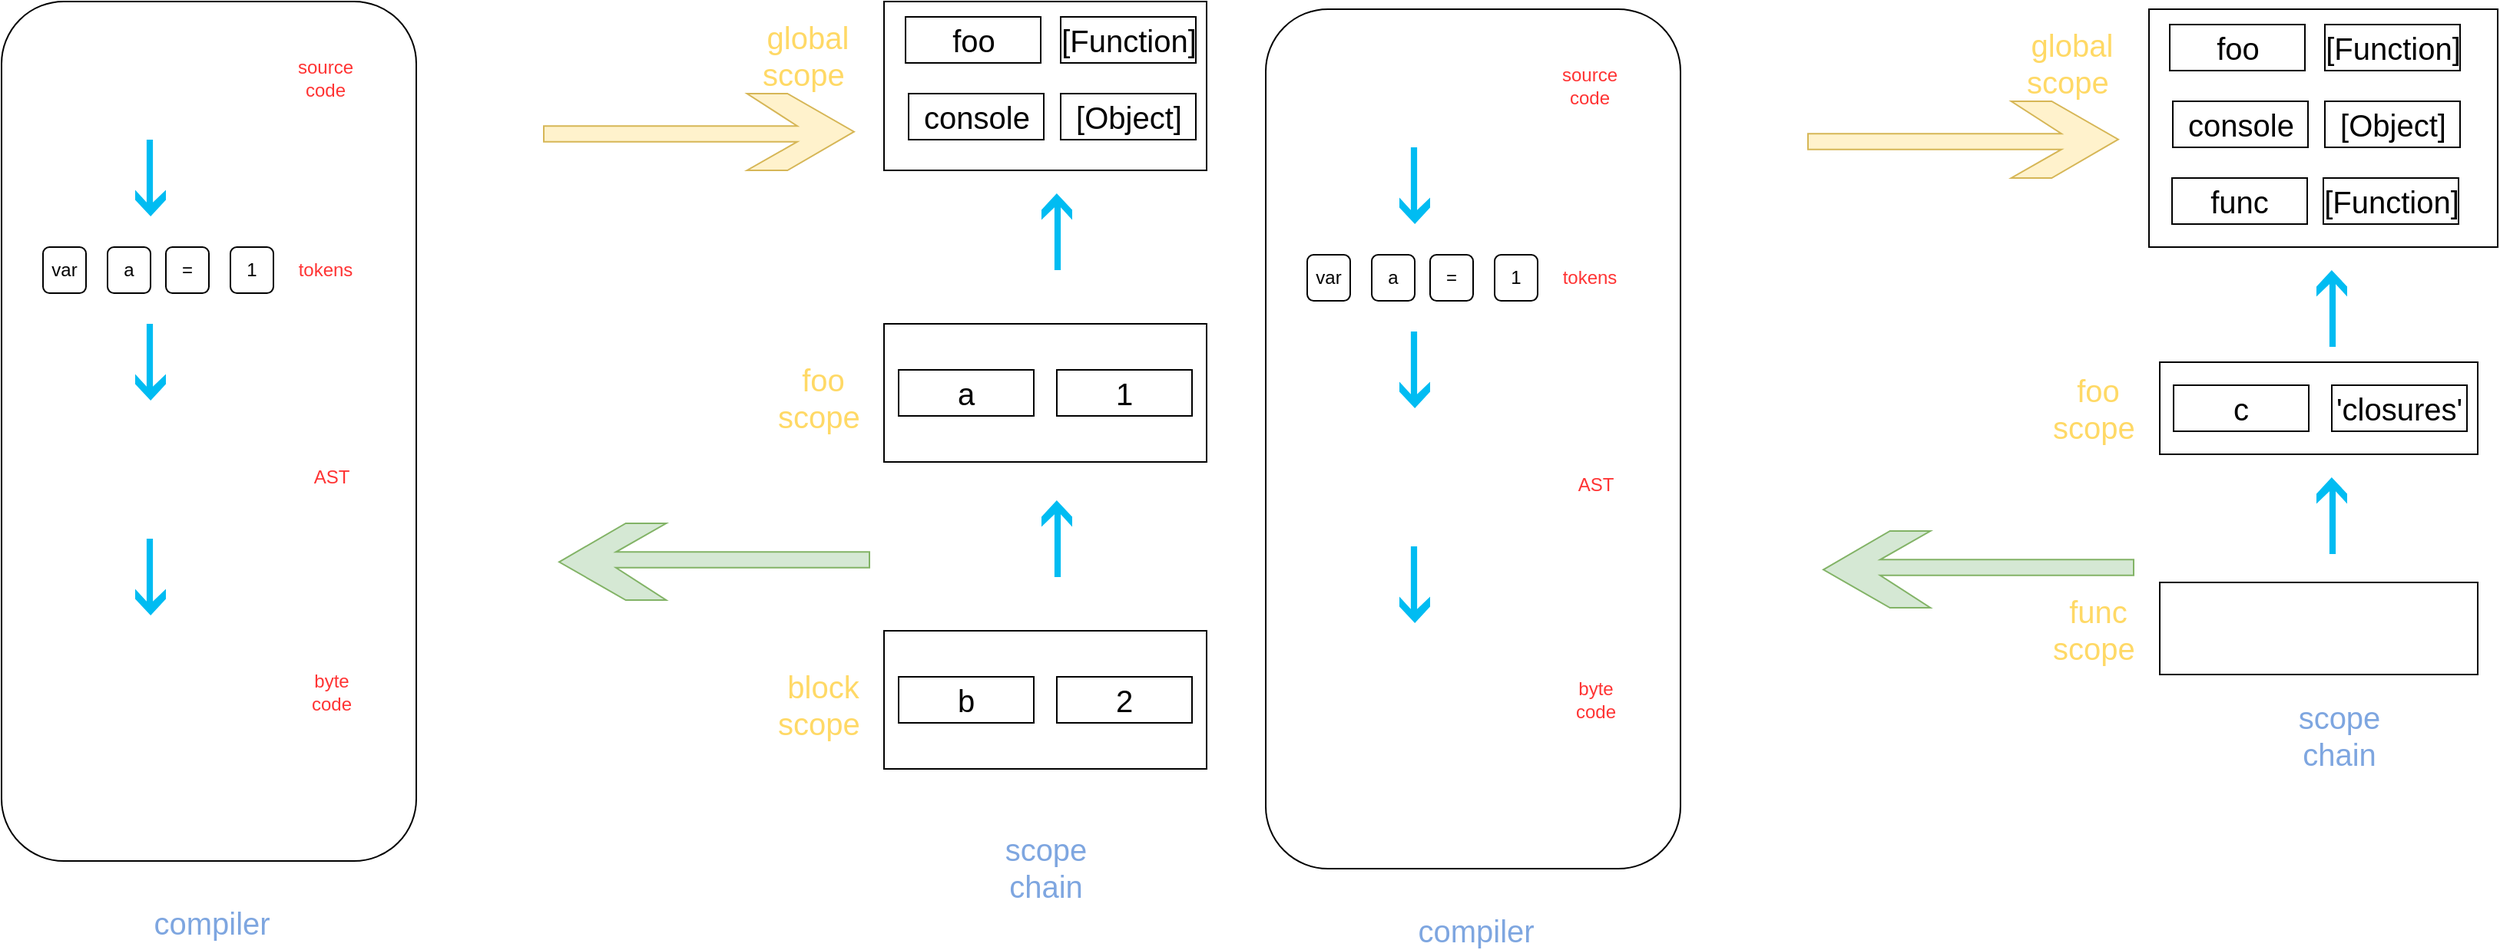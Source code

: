 <mxfile version="10.8.9" type="device"><diagram id="C4P_OgPYsMO-teW257Mh" name="第 1 页"><mxGraphModel dx="1398" dy="893" grid="1" gridSize="10" guides="1" tooltips="1" connect="1" arrows="1" fold="1" page="1" pageScale="1" pageWidth="827" pageHeight="1169" math="0" shadow="0"><root><mxCell id="0"/><mxCell id="1" parent="0"/><mxCell id="xo6XA0ALO9QjMahcRGi7-37" value="" style="rounded=0;whiteSpace=wrap;html=1;labelBackgroundColor=none;fontSize=20;fontColor=#000000;" vertex="1" parent="1"><mxGeometry x="599.5" y="240" width="210" height="90" as="geometry"/></mxCell><mxCell id="xo6XA0ALO9QjMahcRGi7-19" value="" style="rounded=1;whiteSpace=wrap;html=1;labelBackgroundColor=none;fontColor=#7EA6E0;" vertex="1" parent="1"><mxGeometry x="25" y="30" width="270" height="560" as="geometry"/></mxCell><mxCell id="xo6XA0ALO9QjMahcRGi7-4" value="" style="shape=image;html=1;verticalAlign=top;verticalLabelPosition=bottom;labelBackgroundColor=#FFD966;imageAspect=0;aspect=fixed;image=https://cdn1.iconfinder.com/data/icons/logos-and-brands-3/512/187_Js_logo_logos-128.png;fontColor=#FFD966;" vertex="1" parent="1"><mxGeometry x="82" y="40" width="80" height="80" as="geometry"/></mxCell><mxCell id="xo6XA0ALO9QjMahcRGi7-5" value="" style="pointerEvents=1;shadow=0;dashed=0;html=1;strokeColor=none;labelPosition=center;verticalLabelPosition=bottom;verticalAlign=top;align=center;shape=mxgraph.mscae.deprecated.poster_arrow;fillColor=#00BCF2;labelBackgroundColor=#FFD966;fontColor=#FFD966;" vertex="1" parent="1"><mxGeometry x="112" y="120" width="20" height="50" as="geometry"/></mxCell><mxCell id="xo6XA0ALO9QjMahcRGi7-6" value="" style="pointerEvents=1;shadow=0;dashed=0;html=1;strokeColor=none;labelPosition=center;verticalLabelPosition=bottom;verticalAlign=top;align=center;shape=mxgraph.mscae.deprecated.poster_arrow;fillColor=#00BCF2;labelBackgroundColor=#FFD966;fontColor=#FFD966;" vertex="1" parent="1"><mxGeometry x="112" y="240" width="20" height="50" as="geometry"/></mxCell><mxCell id="xo6XA0ALO9QjMahcRGi7-7" value="" style="shape=image;html=1;verticalAlign=top;verticalLabelPosition=bottom;labelBackgroundColor=#ffffff;imageAspect=0;aspect=fixed;image=https://cdn0.iconfinder.com/data/icons/typicons-2/24/tree-128.png;fontColor=#FFD966;" vertex="1" parent="1"><mxGeometry x="82" y="300" width="80" height="80" as="geometry"/></mxCell><mxCell id="xo6XA0ALO9QjMahcRGi7-9" value="" style="shape=image;html=1;verticalAlign=top;verticalLabelPosition=bottom;labelBackgroundColor=#ffffff;imageAspect=0;aspect=fixed;image=https://cdn1.iconfinder.com/data/icons/nuvola2/128x128/mimetypes/binary.png;fontColor=#FFD966;" vertex="1" parent="1"><mxGeometry x="72" y="430" width="100" height="100" as="geometry"/></mxCell><mxCell id="xo6XA0ALO9QjMahcRGi7-10" value="source code" style="text;html=1;strokeColor=none;fillColor=none;align=center;verticalAlign=middle;whiteSpace=wrap;rounded=0;labelBackgroundColor=none;fontColor=#FF3333;" vertex="1" parent="1"><mxGeometry x="216" y="70" width="40" height="20" as="geometry"/></mxCell><mxCell id="xo6XA0ALO9QjMahcRGi7-11" value="AST" style="text;html=1;strokeColor=none;fillColor=none;align=center;verticalAlign=middle;whiteSpace=wrap;rounded=0;labelBackgroundColor=none;fontColor=#FF3333;" vertex="1" parent="1"><mxGeometry x="220" y="330" width="40" height="20" as="geometry"/></mxCell><mxCell id="xo6XA0ALO9QjMahcRGi7-12" value="byte code" style="text;html=1;strokeColor=none;fillColor=none;align=center;verticalAlign=middle;whiteSpace=wrap;rounded=0;labelBackgroundColor=none;fontColor=#FF3333;" vertex="1" parent="1"><mxGeometry x="220" y="470" width="40" height="20" as="geometry"/></mxCell><mxCell id="xo6XA0ALO9QjMahcRGi7-13" value="var" style="rounded=1;whiteSpace=wrap;html=1;labelBackgroundColor=none;fontColor=#000000;" vertex="1" parent="1"><mxGeometry x="52" y="190" width="28" height="30" as="geometry"/></mxCell><mxCell id="xo6XA0ALO9QjMahcRGi7-15" value="a" style="rounded=1;whiteSpace=wrap;html=1;labelBackgroundColor=none;fontColor=#000000;" vertex="1" parent="1"><mxGeometry x="94" y="190" width="28" height="30" as="geometry"/></mxCell><mxCell id="xo6XA0ALO9QjMahcRGi7-16" value="=" style="rounded=1;whiteSpace=wrap;html=1;labelBackgroundColor=none;fontColor=#000000;" vertex="1" parent="1"><mxGeometry x="132" y="190" width="28" height="30" as="geometry"/></mxCell><mxCell id="xo6XA0ALO9QjMahcRGi7-17" value="1" style="rounded=1;whiteSpace=wrap;html=1;labelBackgroundColor=none;fontColor=#000000;" vertex="1" parent="1"><mxGeometry x="174" y="190" width="28" height="30" as="geometry"/></mxCell><mxCell id="xo6XA0ALO9QjMahcRGi7-18" value="tokens" style="text;html=1;strokeColor=none;fillColor=none;align=center;verticalAlign=middle;whiteSpace=wrap;rounded=0;labelBackgroundColor=none;fontColor=#FF3333;" vertex="1" parent="1"><mxGeometry x="216" y="195" width="40" height="20" as="geometry"/></mxCell><mxCell id="xo6XA0ALO9QjMahcRGi7-20" value="compiler" style="text;html=1;strokeColor=none;fillColor=none;align=center;verticalAlign=middle;whiteSpace=wrap;rounded=0;labelBackgroundColor=none;fontColor=#7EA6E0;fontSize=20;" vertex="1" parent="1"><mxGeometry x="142" y="620" width="40" height="20" as="geometry"/></mxCell><mxCell id="xo6XA0ALO9QjMahcRGi7-21" value="" style="rounded=0;whiteSpace=wrap;html=1;labelBackgroundColor=none;fontSize=20;fontColor=#000000;" vertex="1" parent="1"><mxGeometry x="599.5" y="30" width="210" height="110" as="geometry"/></mxCell><mxCell id="xo6XA0ALO9QjMahcRGi7-22" value="scope chain" style="text;html=1;strokeColor=none;fillColor=none;align=center;verticalAlign=middle;whiteSpace=wrap;rounded=0;labelBackgroundColor=none;fontSize=20;fontColor=#7EA6E0;" vertex="1" parent="1"><mxGeometry x="684.5" y="584" width="40" height="20" as="geometry"/></mxCell><mxCell id="xo6XA0ALO9QjMahcRGi7-25" value="" style="pointerEvents=1;shadow=0;dashed=0;html=1;strokeColor=#d6b656;labelPosition=center;verticalLabelPosition=bottom;verticalAlign=top;align=center;shape=mxgraph.mscae.deprecated.poster_arrow;fillColor=#fff2cc;labelBackgroundColor=#FFD966;direction=north;" vertex="1" parent="1"><mxGeometry x="378" y="90" width="202" height="50" as="geometry"/></mxCell><mxCell id="xo6XA0ALO9QjMahcRGi7-26" value="" style="pointerEvents=1;shadow=0;dashed=0;html=1;strokeColor=#82b366;labelPosition=center;verticalLabelPosition=bottom;verticalAlign=top;align=center;shape=mxgraph.mscae.deprecated.poster_arrow;fillColor=#d5e8d4;labelBackgroundColor=#FFD966;direction=south;" vertex="1" parent="1"><mxGeometry x="388" y="370" width="202" height="50" as="geometry"/></mxCell><mxCell id="xo6XA0ALO9QjMahcRGi7-29" value="[Function]" style="rounded=0;whiteSpace=wrap;html=1;labelBackgroundColor=none;fontSize=20;fontColor=#000000;" vertex="1" parent="1"><mxGeometry x="714.5" y="40" width="88" height="30" as="geometry"/></mxCell><mxCell id="xo6XA0ALO9QjMahcRGi7-32" value="foo" style="rounded=0;whiteSpace=wrap;html=1;labelBackgroundColor=none;fontSize=20;fontColor=#000000;" vertex="1" parent="1"><mxGeometry x="613.5" y="40" width="88" height="30" as="geometry"/></mxCell><mxCell id="xo6XA0ALO9QjMahcRGi7-33" value="console" style="rounded=0;whiteSpace=wrap;html=1;labelBackgroundColor=none;fontSize=20;fontColor=#000000;" vertex="1" parent="1"><mxGeometry x="615.5" y="90" width="88" height="30" as="geometry"/></mxCell><mxCell id="xo6XA0ALO9QjMahcRGi7-34" value="[Object]" style="rounded=0;whiteSpace=wrap;html=1;labelBackgroundColor=none;fontSize=20;fontColor=#000000;" vertex="1" parent="1"><mxGeometry x="714.5" y="90" width="88" height="30" as="geometry"/></mxCell><mxCell id="xo6XA0ALO9QjMahcRGi7-35" value="1" style="rounded=0;whiteSpace=wrap;html=1;labelBackgroundColor=none;fontSize=20;fontColor=#000000;" vertex="1" parent="1"><mxGeometry x="712" y="270" width="88" height="30" as="geometry"/></mxCell><mxCell id="xo6XA0ALO9QjMahcRGi7-36" value="a" style="rounded=0;whiteSpace=wrap;html=1;labelBackgroundColor=none;fontSize=20;fontColor=#000000;" vertex="1" parent="1"><mxGeometry x="609" y="270" width="88" height="30" as="geometry"/></mxCell><mxCell id="xo6XA0ALO9QjMahcRGi7-38" value="" style="pointerEvents=1;shadow=0;dashed=0;html=1;strokeColor=none;labelPosition=center;verticalLabelPosition=bottom;verticalAlign=top;align=center;shape=mxgraph.mscae.deprecated.poster_arrow;fillColor=#00BCF2;labelBackgroundColor=#FFD966;fontColor=#FFD966;direction=west;" vertex="1" parent="1"><mxGeometry x="702" y="155" width="20" height="50" as="geometry"/></mxCell><mxCell id="xo6XA0ALO9QjMahcRGi7-39" value="global scope&amp;nbsp;" style="text;html=1;align=center;verticalAlign=middle;whiteSpace=wrap;rounded=0;labelBackgroundColor=none;fontSize=20;fontColor=#FFD966;" vertex="1" parent="1"><mxGeometry x="530" y="55" width="40" height="20" as="geometry"/></mxCell><mxCell id="xo6XA0ALO9QjMahcRGi7-40" value="foo scope&amp;nbsp;" style="text;html=1;align=center;verticalAlign=middle;whiteSpace=wrap;rounded=0;labelBackgroundColor=none;fontSize=20;fontColor=#FFD966;" vertex="1" parent="1"><mxGeometry x="540" y="277.5" width="40" height="20" as="geometry"/></mxCell><mxCell id="xo6XA0ALO9QjMahcRGi7-41" value="" style="rounded=0;whiteSpace=wrap;html=1;labelBackgroundColor=none;fontSize=20;fontColor=#000000;" vertex="1" parent="1"><mxGeometry x="599.5" y="440" width="210" height="90" as="geometry"/></mxCell><mxCell id="xo6XA0ALO9QjMahcRGi7-42" value="2" style="rounded=0;whiteSpace=wrap;html=1;labelBackgroundColor=none;fontSize=20;fontColor=#000000;" vertex="1" parent="1"><mxGeometry x="712" y="470" width="88" height="30" as="geometry"/></mxCell><mxCell id="xo6XA0ALO9QjMahcRGi7-43" value="b" style="rounded=0;whiteSpace=wrap;html=1;labelBackgroundColor=none;fontSize=20;fontColor=#000000;" vertex="1" parent="1"><mxGeometry x="609" y="470" width="88" height="30" as="geometry"/></mxCell><mxCell id="xo6XA0ALO9QjMahcRGi7-44" value="block&lt;br&gt;scope&amp;nbsp;" style="text;html=1;align=center;verticalAlign=middle;whiteSpace=wrap;rounded=0;labelBackgroundColor=none;fontSize=20;fontColor=#FFD966;" vertex="1" parent="1"><mxGeometry x="540" y="477.5" width="40" height="20" as="geometry"/></mxCell><mxCell id="xo6XA0ALO9QjMahcRGi7-46" value="" style="pointerEvents=1;shadow=0;dashed=0;html=1;strokeColor=none;labelPosition=center;verticalLabelPosition=bottom;verticalAlign=top;align=center;shape=mxgraph.mscae.deprecated.poster_arrow;fillColor=#00BCF2;labelBackgroundColor=#FFD966;fontColor=#FFD966;direction=west;" vertex="1" parent="1"><mxGeometry x="702" y="355" width="20" height="50" as="geometry"/></mxCell><mxCell id="xo6XA0ALO9QjMahcRGi7-47" value="" style="pointerEvents=1;shadow=0;dashed=0;html=1;strokeColor=none;labelPosition=center;verticalLabelPosition=bottom;verticalAlign=top;align=center;shape=mxgraph.mscae.deprecated.poster_arrow;fillColor=#00BCF2;labelBackgroundColor=#FFD966;fontColor=#FFD966;" vertex="1" parent="1"><mxGeometry x="112" y="380" width="20" height="50" as="geometry"/></mxCell><mxCell id="xo6XA0ALO9QjMahcRGi7-49" value="" style="rounded=0;whiteSpace=wrap;html=1;labelBackgroundColor=none;fontSize=20;fontColor=#000000;" vertex="1" parent="1"><mxGeometry x="1430" y="265" width="207" height="60" as="geometry"/></mxCell><mxCell id="xo6XA0ALO9QjMahcRGi7-50" value="" style="rounded=1;whiteSpace=wrap;html=1;labelBackgroundColor=none;fontColor=#7EA6E0;" vertex="1" parent="1"><mxGeometry x="848" y="35" width="270" height="560" as="geometry"/></mxCell><mxCell id="xo6XA0ALO9QjMahcRGi7-51" value="" style="shape=image;html=1;verticalAlign=top;verticalLabelPosition=bottom;labelBackgroundColor=#FFD966;imageAspect=0;aspect=fixed;image=https://cdn1.iconfinder.com/data/icons/logos-and-brands-3/512/187_Js_logo_logos-128.png;fontColor=#FFD966;" vertex="1" parent="1"><mxGeometry x="905" y="45" width="80" height="80" as="geometry"/></mxCell><mxCell id="xo6XA0ALO9QjMahcRGi7-52" value="" style="pointerEvents=1;shadow=0;dashed=0;html=1;strokeColor=none;labelPosition=center;verticalLabelPosition=bottom;verticalAlign=top;align=center;shape=mxgraph.mscae.deprecated.poster_arrow;fillColor=#00BCF2;labelBackgroundColor=#FFD966;fontColor=#FFD966;" vertex="1" parent="1"><mxGeometry x="935" y="125" width="20" height="50" as="geometry"/></mxCell><mxCell id="xo6XA0ALO9QjMahcRGi7-53" value="" style="pointerEvents=1;shadow=0;dashed=0;html=1;strokeColor=none;labelPosition=center;verticalLabelPosition=bottom;verticalAlign=top;align=center;shape=mxgraph.mscae.deprecated.poster_arrow;fillColor=#00BCF2;labelBackgroundColor=#FFD966;fontColor=#FFD966;" vertex="1" parent="1"><mxGeometry x="935" y="245" width="20" height="50" as="geometry"/></mxCell><mxCell id="xo6XA0ALO9QjMahcRGi7-54" value="" style="shape=image;html=1;verticalAlign=top;verticalLabelPosition=bottom;labelBackgroundColor=#ffffff;imageAspect=0;aspect=fixed;image=https://cdn0.iconfinder.com/data/icons/typicons-2/24/tree-128.png;fontColor=#FFD966;" vertex="1" parent="1"><mxGeometry x="905" y="305" width="80" height="80" as="geometry"/></mxCell><mxCell id="xo6XA0ALO9QjMahcRGi7-55" value="" style="shape=image;html=1;verticalAlign=top;verticalLabelPosition=bottom;labelBackgroundColor=#ffffff;imageAspect=0;aspect=fixed;image=https://cdn1.iconfinder.com/data/icons/nuvola2/128x128/mimetypes/binary.png;fontColor=#FFD966;" vertex="1" parent="1"><mxGeometry x="895" y="435" width="100" height="100" as="geometry"/></mxCell><mxCell id="xo6XA0ALO9QjMahcRGi7-56" value="source code" style="text;html=1;strokeColor=none;fillColor=none;align=center;verticalAlign=middle;whiteSpace=wrap;rounded=0;labelBackgroundColor=none;fontColor=#FF3333;" vertex="1" parent="1"><mxGeometry x="1039" y="75" width="40" height="20" as="geometry"/></mxCell><mxCell id="xo6XA0ALO9QjMahcRGi7-57" value="AST" style="text;html=1;strokeColor=none;fillColor=none;align=center;verticalAlign=middle;whiteSpace=wrap;rounded=0;labelBackgroundColor=none;fontColor=#FF3333;" vertex="1" parent="1"><mxGeometry x="1043" y="335" width="40" height="20" as="geometry"/></mxCell><mxCell id="xo6XA0ALO9QjMahcRGi7-58" value="byte code" style="text;html=1;strokeColor=none;fillColor=none;align=center;verticalAlign=middle;whiteSpace=wrap;rounded=0;labelBackgroundColor=none;fontColor=#FF3333;" vertex="1" parent="1"><mxGeometry x="1043" y="475" width="40" height="20" as="geometry"/></mxCell><mxCell id="xo6XA0ALO9QjMahcRGi7-59" value="var" style="rounded=1;whiteSpace=wrap;html=1;labelBackgroundColor=none;fontColor=#000000;" vertex="1" parent="1"><mxGeometry x="875" y="195" width="28" height="30" as="geometry"/></mxCell><mxCell id="xo6XA0ALO9QjMahcRGi7-60" value="a" style="rounded=1;whiteSpace=wrap;html=1;labelBackgroundColor=none;fontColor=#000000;" vertex="1" parent="1"><mxGeometry x="917" y="195" width="28" height="30" as="geometry"/></mxCell><mxCell id="xo6XA0ALO9QjMahcRGi7-61" value="=" style="rounded=1;whiteSpace=wrap;html=1;labelBackgroundColor=none;fontColor=#000000;" vertex="1" parent="1"><mxGeometry x="955" y="195" width="28" height="30" as="geometry"/></mxCell><mxCell id="xo6XA0ALO9QjMahcRGi7-62" value="1" style="rounded=1;whiteSpace=wrap;html=1;labelBackgroundColor=none;fontColor=#000000;" vertex="1" parent="1"><mxGeometry x="997" y="195" width="28" height="30" as="geometry"/></mxCell><mxCell id="xo6XA0ALO9QjMahcRGi7-63" value="tokens" style="text;html=1;strokeColor=none;fillColor=none;align=center;verticalAlign=middle;whiteSpace=wrap;rounded=0;labelBackgroundColor=none;fontColor=#FF3333;" vertex="1" parent="1"><mxGeometry x="1039" y="200" width="40" height="20" as="geometry"/></mxCell><mxCell id="xo6XA0ALO9QjMahcRGi7-64" value="compiler" style="text;html=1;strokeColor=none;fillColor=none;align=center;verticalAlign=middle;whiteSpace=wrap;rounded=0;labelBackgroundColor=none;fontColor=#7EA6E0;fontSize=20;" vertex="1" parent="1"><mxGeometry x="965" y="625" width="40" height="20" as="geometry"/></mxCell><mxCell id="xo6XA0ALO9QjMahcRGi7-65" value="" style="rounded=0;whiteSpace=wrap;html=1;labelBackgroundColor=none;fontSize=20;fontColor=#000000;" vertex="1" parent="1"><mxGeometry x="1423" y="35" width="227" height="155" as="geometry"/></mxCell><mxCell id="xo6XA0ALO9QjMahcRGi7-66" value="scope chain" style="text;html=1;strokeColor=none;fillColor=none;align=center;verticalAlign=middle;whiteSpace=wrap;rounded=0;labelBackgroundColor=none;fontSize=20;fontColor=#7EA6E0;" vertex="1" parent="1"><mxGeometry x="1527" y="497.5" width="40" height="20" as="geometry"/></mxCell><mxCell id="xo6XA0ALO9QjMahcRGi7-67" value="" style="pointerEvents=1;shadow=0;dashed=0;html=1;strokeColor=#d6b656;labelPosition=center;verticalLabelPosition=bottom;verticalAlign=top;align=center;shape=mxgraph.mscae.deprecated.poster_arrow;fillColor=#fff2cc;labelBackgroundColor=#FFD966;direction=north;" vertex="1" parent="1"><mxGeometry x="1201" y="95" width="202" height="50" as="geometry"/></mxCell><mxCell id="xo6XA0ALO9QjMahcRGi7-68" value="" style="pointerEvents=1;shadow=0;dashed=0;html=1;strokeColor=#82b366;labelPosition=center;verticalLabelPosition=bottom;verticalAlign=top;align=center;shape=mxgraph.mscae.deprecated.poster_arrow;fillColor=#d5e8d4;labelBackgroundColor=#FFD966;direction=south;" vertex="1" parent="1"><mxGeometry x="1211" y="375" width="202" height="50" as="geometry"/></mxCell><mxCell id="xo6XA0ALO9QjMahcRGi7-69" value="[Function]" style="rounded=0;whiteSpace=wrap;html=1;labelBackgroundColor=none;fontSize=20;fontColor=#000000;" vertex="1" parent="1"><mxGeometry x="1537.5" y="45" width="88" height="30" as="geometry"/></mxCell><mxCell id="xo6XA0ALO9QjMahcRGi7-70" value="foo" style="rounded=0;whiteSpace=wrap;html=1;labelBackgroundColor=none;fontSize=20;fontColor=#000000;" vertex="1" parent="1"><mxGeometry x="1436.5" y="45" width="88" height="30" as="geometry"/></mxCell><mxCell id="xo6XA0ALO9QjMahcRGi7-71" value="console" style="rounded=0;whiteSpace=wrap;html=1;labelBackgroundColor=none;fontSize=20;fontColor=#000000;" vertex="1" parent="1"><mxGeometry x="1438.5" y="95" width="88" height="30" as="geometry"/></mxCell><mxCell id="xo6XA0ALO9QjMahcRGi7-72" value="[Object]" style="rounded=0;whiteSpace=wrap;html=1;labelBackgroundColor=none;fontSize=20;fontColor=#000000;" vertex="1" parent="1"><mxGeometry x="1537.5" y="95" width="88" height="30" as="geometry"/></mxCell><mxCell id="xo6XA0ALO9QjMahcRGi7-75" value="" style="pointerEvents=1;shadow=0;dashed=0;html=1;strokeColor=none;labelPosition=center;verticalLabelPosition=bottom;verticalAlign=top;align=center;shape=mxgraph.mscae.deprecated.poster_arrow;fillColor=#00BCF2;labelBackgroundColor=#FFD966;fontColor=#FFD966;direction=west;" vertex="1" parent="1"><mxGeometry x="1532" y="205" width="20" height="50" as="geometry"/></mxCell><mxCell id="xo6XA0ALO9QjMahcRGi7-76" value="global scope&amp;nbsp;" style="text;html=1;align=center;verticalAlign=middle;whiteSpace=wrap;rounded=0;labelBackgroundColor=none;fontSize=20;fontColor=#FFD966;" vertex="1" parent="1"><mxGeometry x="1353" y="60" width="40" height="20" as="geometry"/></mxCell><mxCell id="xo6XA0ALO9QjMahcRGi7-77" value="foo scope&amp;nbsp;" style="text;html=1;align=center;verticalAlign=middle;whiteSpace=wrap;rounded=0;labelBackgroundColor=none;fontSize=20;fontColor=#FFD966;" vertex="1" parent="1"><mxGeometry x="1370" y="273.5" width="40" height="43" as="geometry"/></mxCell><mxCell id="xo6XA0ALO9QjMahcRGi7-83" value="" style="pointerEvents=1;shadow=0;dashed=0;html=1;strokeColor=none;labelPosition=center;verticalLabelPosition=bottom;verticalAlign=top;align=center;shape=mxgraph.mscae.deprecated.poster_arrow;fillColor=#00BCF2;labelBackgroundColor=#FFD966;fontColor=#FFD966;" vertex="1" parent="1"><mxGeometry x="935" y="385" width="20" height="50" as="geometry"/></mxCell><mxCell id="xo6XA0ALO9QjMahcRGi7-86" value="'closures'" style="rounded=0;whiteSpace=wrap;html=1;labelBackgroundColor=none;fontSize=20;fontColor=#000000;" vertex="1" parent="1"><mxGeometry x="1542" y="280" width="88" height="30" as="geometry"/></mxCell><mxCell id="xo6XA0ALO9QjMahcRGi7-87" value="c" style="rounded=0;whiteSpace=wrap;html=1;labelBackgroundColor=none;fontSize=20;fontColor=#000000;" vertex="1" parent="1"><mxGeometry x="1439" y="280" width="88" height="30" as="geometry"/></mxCell><mxCell id="xo6XA0ALO9QjMahcRGi7-88" value="func" style="rounded=0;whiteSpace=wrap;html=1;labelBackgroundColor=none;fontSize=20;fontColor=#000000;" vertex="1" parent="1"><mxGeometry x="1438" y="145" width="88" height="30" as="geometry"/></mxCell><mxCell id="xo6XA0ALO9QjMahcRGi7-89" value="[Function]" style="rounded=0;whiteSpace=wrap;html=1;labelBackgroundColor=none;fontSize=20;fontColor=#000000;" vertex="1" parent="1"><mxGeometry x="1536.5" y="145" width="88" height="30" as="geometry"/></mxCell><mxCell id="xo6XA0ALO9QjMahcRGi7-90" value="" style="rounded=0;whiteSpace=wrap;html=1;labelBackgroundColor=none;fontSize=20;fontColor=#000000;" vertex="1" parent="1"><mxGeometry x="1430" y="408.5" width="207" height="60" as="geometry"/></mxCell><mxCell id="xo6XA0ALO9QjMahcRGi7-91" value="" style="pointerEvents=1;shadow=0;dashed=0;html=1;strokeColor=none;labelPosition=center;verticalLabelPosition=bottom;verticalAlign=top;align=center;shape=mxgraph.mscae.deprecated.poster_arrow;fillColor=#00BCF2;labelBackgroundColor=#FFD966;fontColor=#FFD966;direction=west;" vertex="1" parent="1"><mxGeometry x="1532" y="340" width="20" height="50" as="geometry"/></mxCell><mxCell id="xo6XA0ALO9QjMahcRGi7-92" value="func scope&amp;nbsp;" style="text;html=1;align=center;verticalAlign=middle;whiteSpace=wrap;rounded=0;labelBackgroundColor=none;fontSize=20;fontColor=#FFD966;" vertex="1" parent="1"><mxGeometry x="1370" y="417" width="40" height="43" as="geometry"/></mxCell></root></mxGraphModel></diagram></mxfile>